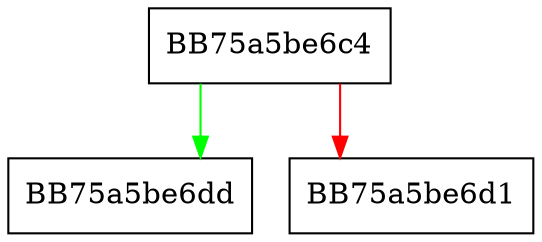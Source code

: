 digraph push_back {
  node [shape="box"];
  graph [splines=ortho];
  BB75a5be6c4 -> BB75a5be6dd [color="green"];
  BB75a5be6c4 -> BB75a5be6d1 [color="red"];
}
